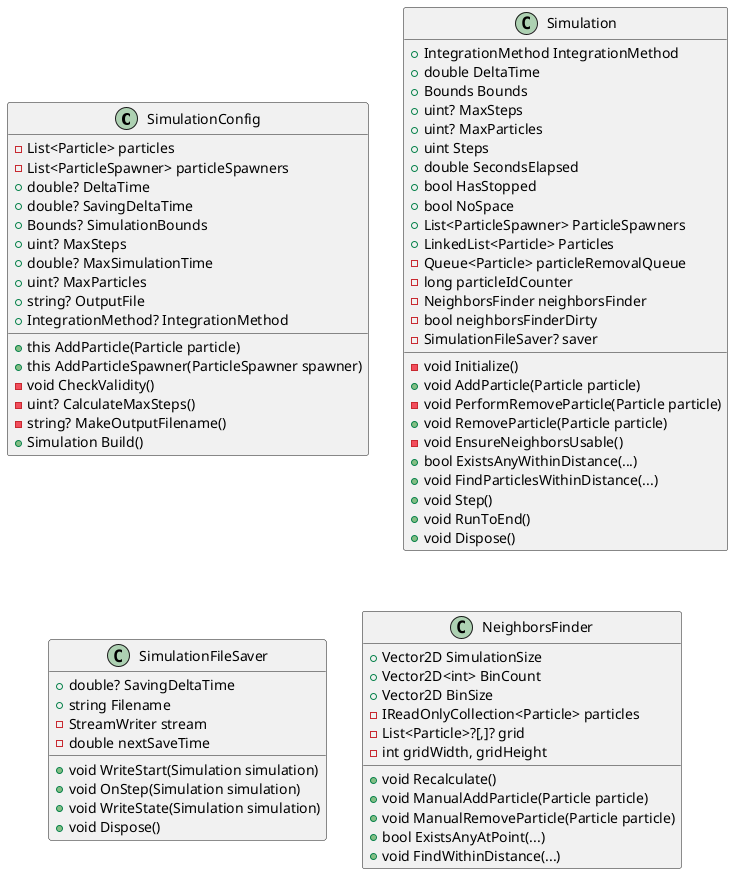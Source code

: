 @startuml

class SimulationConfig {
    - List<Particle> particles
    - List<ParticleSpawner> particleSpawners
    + double? DeltaTime
    + double? SavingDeltaTime
    + Bounds? SimulationBounds
    + uint? MaxSteps
    + double? MaxSimulationTime
    + uint? MaxParticles
    + string? OutputFile
    + IntegrationMethod? IntegrationMethod
    + this AddParticle(Particle particle)
    + this AddParticleSpawner(ParticleSpawner spawner)
    - void CheckValidity()
    - uint? CalculateMaxSteps()
    - string? MakeOutputFilename()
    + Simulation Build()
}

class Simulation {
    + IntegrationMethod IntegrationMethod
    + double DeltaTime
    + Bounds Bounds
    + uint? MaxSteps
    + uint? MaxParticles
    + uint Steps
    + double SecondsElapsed
    + bool HasStopped
    + bool NoSpace
    + List<ParticleSpawner> ParticleSpawners
    + LinkedList<Particle> Particles
    - Queue<Particle> particleRemovalQueue
    - long particleIdCounter
    - NeighborsFinder neighborsFinder
    - bool neighborsFinderDirty
    - SimulationFileSaver? saver
    - void Initialize()
    + void AddParticle(Particle particle)
    - void PerformRemoveParticle(Particle particle)
    + void RemoveParticle(Particle particle)
    - void EnsureNeighborsUsable()
    + bool ExistsAnyWithinDistance(...)
    + void FindParticlesWithinDistance(...)
    + void Step()
    + void RunToEnd()
    + void Dispose()
}

class SimulationFileSaver {
    + double? SavingDeltaTime
    + string Filename
    - StreamWriter stream
    - double nextSaveTime
    + void WriteStart(Simulation simulation)
    + void OnStep(Simulation simulation)
    + void WriteState(Simulation simulation)
    + void Dispose()
}

class NeighborsFinder {
    + Vector2D SimulationSize
    + Vector2D<int> BinCount
    + Vector2D BinSize
    - IReadOnlyCollection<Particle> particles
    - List<Particle>?[,]? grid
    - int gridWidth, gridHeight
    + void Recalculate()
    + void ManualAddParticle(Particle particle)
    + void ManualRemoveParticle(Particle particle)
    + bool ExistsAnyAtPoint(...)
    + void FindWithinDistance(...)
}

@enduml